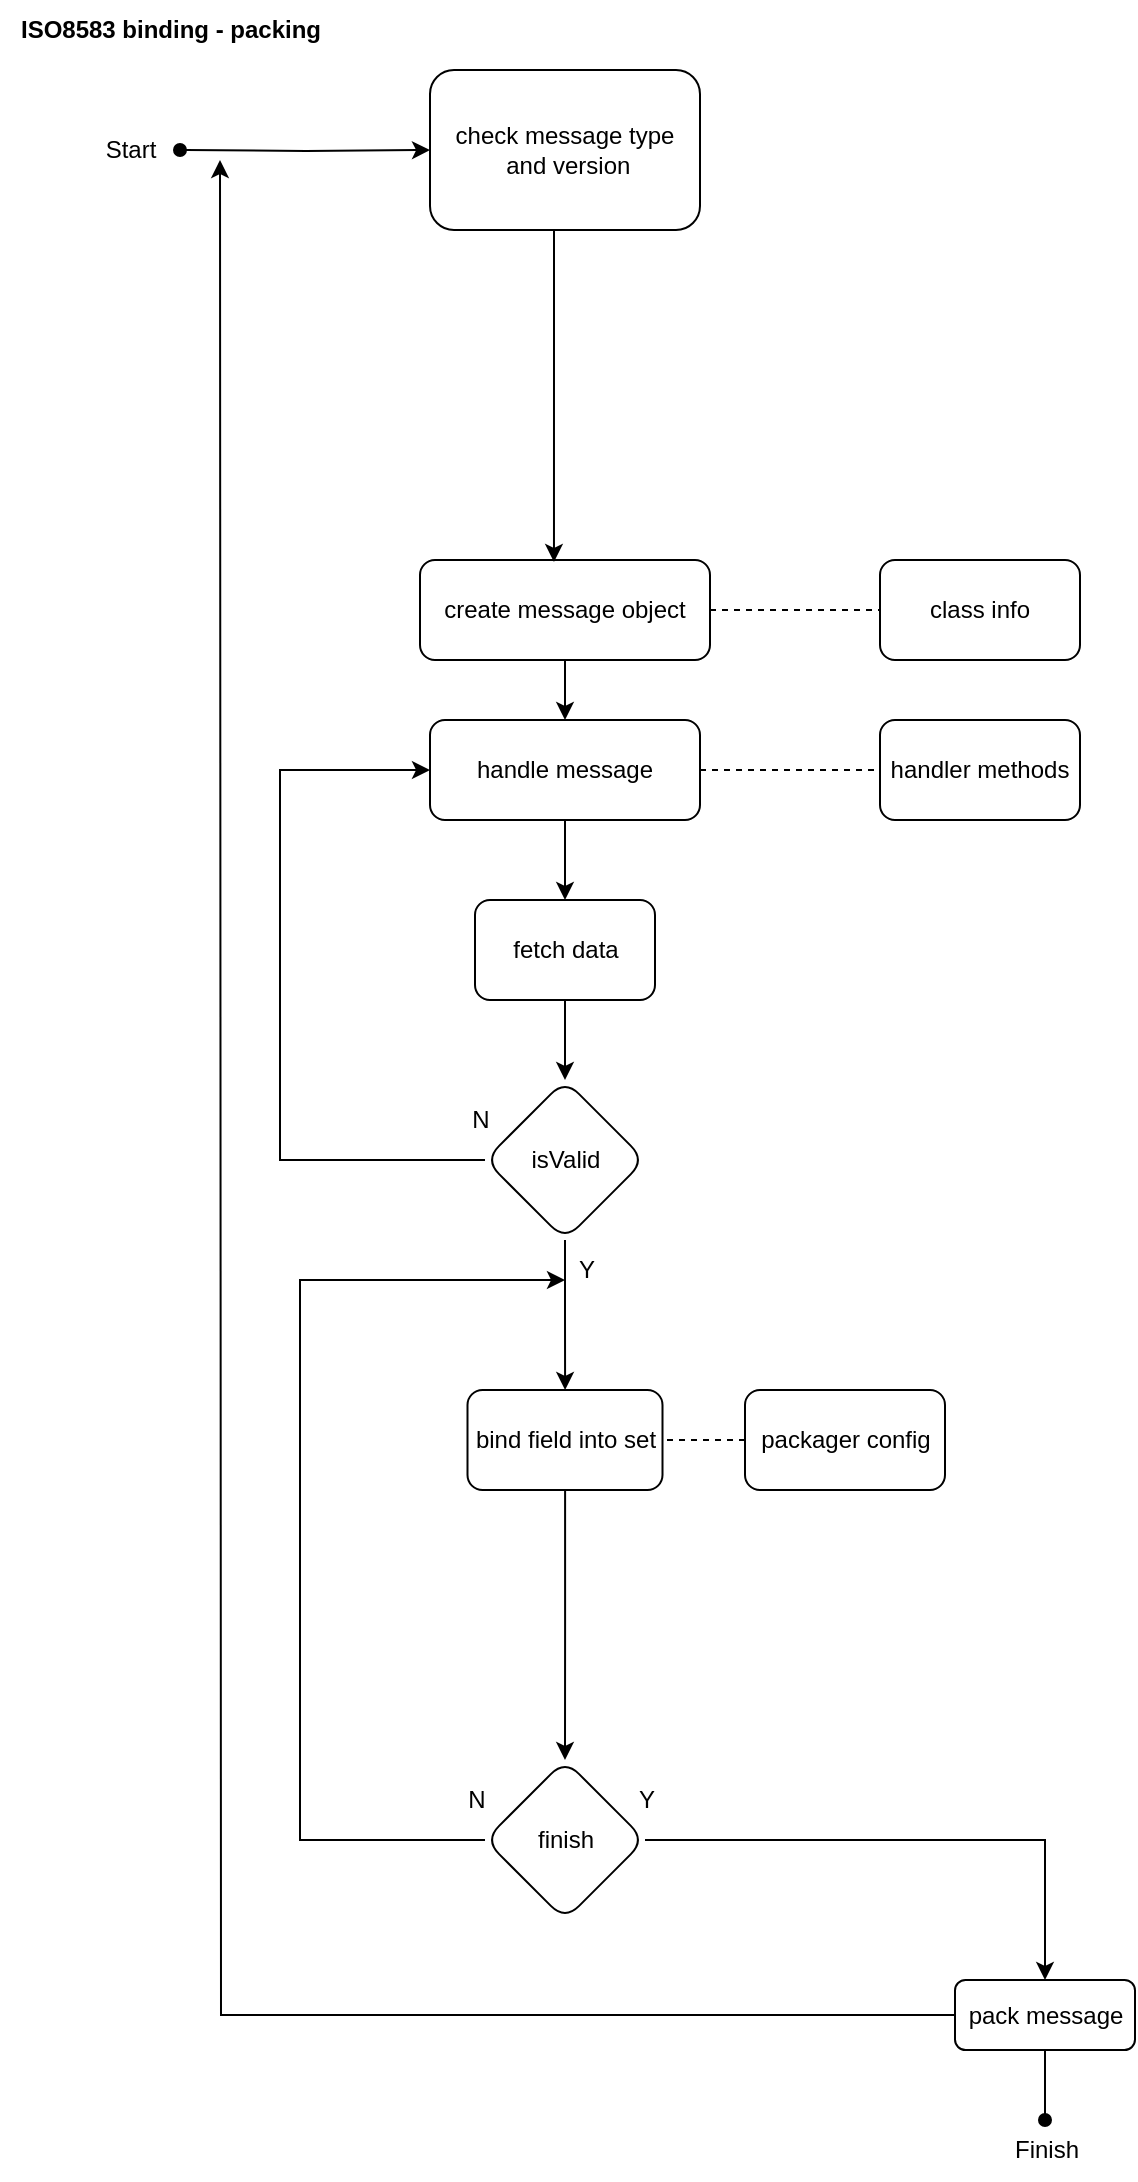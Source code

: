 <mxfile version="20.8.16" type="github" pages="4">
  <diagram id="ys0Y4ezUv7GCqnHxwTND" name="Page-2">
    <mxGraphModel dx="1254" dy="649" grid="1" gridSize="10" guides="1" tooltips="1" connect="1" arrows="1" fold="1" page="1" pageScale="1" pageWidth="850" pageHeight="1100" math="0" shadow="0">
      <root>
        <mxCell id="0" />
        <mxCell id="1" parent="0" />
        <mxCell id="_MiZ3It3XQy1CFVNMn3t-34" value="" style="edgeStyle=orthogonalEdgeStyle;rounded=0;orthogonalLoop=1;jettySize=auto;html=1;startArrow=none;startFill=0;endArrow=classic;endFill=1;" parent="1" source="_MiZ3It3XQy1CFVNMn3t-36" target="_MiZ3It3XQy1CFVNMn3t-55" edge="1">
          <mxGeometry relative="1" as="geometry" />
        </mxCell>
        <mxCell id="_MiZ3It3XQy1CFVNMn3t-35" value="" style="edgeStyle=orthogonalEdgeStyle;rounded=0;orthogonalLoop=1;jettySize=auto;html=1;startArrow=none;startFill=0;endArrow=none;endFill=0;dashed=1;" parent="1" source="_MiZ3It3XQy1CFVNMn3t-36" target="_MiZ3It3XQy1CFVNMn3t-65" edge="1">
          <mxGeometry relative="1" as="geometry" />
        </mxCell>
        <mxCell id="_MiZ3It3XQy1CFVNMn3t-36" value="create message object" style="rounded=1;whiteSpace=wrap;html=1;" parent="1" vertex="1">
          <mxGeometry x="230" y="310" width="145" height="50" as="geometry" />
        </mxCell>
        <mxCell id="_MiZ3It3XQy1CFVNMn3t-37" value="&lt;b&gt;ISO8583 binding - packing&lt;/b&gt;" style="text;html=1;align=center;verticalAlign=middle;resizable=0;points=[];autosize=1;strokeColor=none;fillColor=none;" parent="1" vertex="1">
          <mxGeometry x="20" y="30" width="170" height="30" as="geometry" />
        </mxCell>
        <mxCell id="_MiZ3It3XQy1CFVNMn3t-38" value="" style="edgeStyle=orthogonalEdgeStyle;rounded=0;orthogonalLoop=1;jettySize=auto;html=1;startArrow=none;startFill=0;endArrow=classic;endFill=1;" parent="1" source="_MiZ3It3XQy1CFVNMn3t-39" target="_MiZ3It3XQy1CFVNMn3t-44" edge="1">
          <mxGeometry relative="1" as="geometry" />
        </mxCell>
        <mxCell id="_MiZ3It3XQy1CFVNMn3t-39" value="fetch data" style="rounded=1;whiteSpace=wrap;html=1;" parent="1" vertex="1">
          <mxGeometry x="257.5" y="480" width="90" height="50" as="geometry" />
        </mxCell>
        <mxCell id="_MiZ3It3XQy1CFVNMn3t-40" style="edgeStyle=orthogonalEdgeStyle;rounded=0;orthogonalLoop=1;jettySize=auto;html=1;entryX=1;entryY=0.5;entryDx=0;entryDy=0;startArrow=none;startFill=0;endArrow=none;endFill=0;dashed=1;" parent="1" source="_MiZ3It3XQy1CFVNMn3t-41" target="_MiZ3It3XQy1CFVNMn3t-46" edge="1">
          <mxGeometry relative="1" as="geometry" />
        </mxCell>
        <mxCell id="_MiZ3It3XQy1CFVNMn3t-41" value="packager config" style="whiteSpace=wrap;html=1;rounded=1;" parent="1" vertex="1">
          <mxGeometry x="392.5" y="725" width="100" height="50" as="geometry" />
        </mxCell>
        <mxCell id="_MiZ3It3XQy1CFVNMn3t-42" value="" style="edgeStyle=orthogonalEdgeStyle;rounded=0;orthogonalLoop=1;jettySize=auto;html=1;startArrow=none;startFill=0;endArrow=classic;endFill=1;" parent="1" source="_MiZ3It3XQy1CFVNMn3t-44" target="_MiZ3It3XQy1CFVNMn3t-46" edge="1">
          <mxGeometry relative="1" as="geometry" />
        </mxCell>
        <mxCell id="_MiZ3It3XQy1CFVNMn3t-43" style="edgeStyle=orthogonalEdgeStyle;rounded=0;orthogonalLoop=1;jettySize=auto;html=1;entryX=0;entryY=0.5;entryDx=0;entryDy=0;startArrow=none;startFill=0;endArrow=classic;endFill=1;" parent="1" source="_MiZ3It3XQy1CFVNMn3t-44" target="_MiZ3It3XQy1CFVNMn3t-55" edge="1">
          <mxGeometry relative="1" as="geometry">
            <Array as="points">
              <mxPoint x="160" y="610" />
              <mxPoint x="160" y="415" />
            </Array>
          </mxGeometry>
        </mxCell>
        <mxCell id="_MiZ3It3XQy1CFVNMn3t-44" value="isValid" style="rhombus;whiteSpace=wrap;html=1;rounded=1;" parent="1" vertex="1">
          <mxGeometry x="262.5" y="570" width="80" height="80" as="geometry" />
        </mxCell>
        <mxCell id="_MiZ3It3XQy1CFVNMn3t-45" style="edgeStyle=orthogonalEdgeStyle;rounded=0;orthogonalLoop=1;jettySize=auto;html=1;entryX=0.5;entryY=0;entryDx=0;entryDy=0;startArrow=none;startFill=0;endArrow=classic;endFill=1;" parent="1" source="_MiZ3It3XQy1CFVNMn3t-46" target="_MiZ3It3XQy1CFVNMn3t-61" edge="1">
          <mxGeometry relative="1" as="geometry" />
        </mxCell>
        <mxCell id="_MiZ3It3XQy1CFVNMn3t-46" value="bind field into set " style="whiteSpace=wrap;html=1;rounded=1;" parent="1" vertex="1">
          <mxGeometry x="253.75" y="725" width="97.5" height="50" as="geometry" />
        </mxCell>
        <mxCell id="_MiZ3It3XQy1CFVNMn3t-47" value="" style="edgeStyle=orthogonalEdgeStyle;rounded=0;orthogonalLoop=1;jettySize=auto;html=1;startArrow=none;startFill=0;endArrow=oval;endFill=1;" parent="1" source="_MiZ3It3XQy1CFVNMn3t-49" target="_MiZ3It3XQy1CFVNMn3t-57" edge="1">
          <mxGeometry relative="1" as="geometry" />
        </mxCell>
        <mxCell id="_MiZ3It3XQy1CFVNMn3t-48" style="edgeStyle=orthogonalEdgeStyle;rounded=0;orthogonalLoop=1;jettySize=auto;html=1;startArrow=none;startFill=0;endArrow=classic;endFill=1;" parent="1" source="_MiZ3It3XQy1CFVNMn3t-49" edge="1">
          <mxGeometry relative="1" as="geometry">
            <mxPoint x="130.0" y="110" as="targetPoint" />
          </mxGeometry>
        </mxCell>
        <mxCell id="_MiZ3It3XQy1CFVNMn3t-49" value="pack message" style="whiteSpace=wrap;html=1;rounded=1;" parent="1" vertex="1">
          <mxGeometry x="497.5" y="1020" width="90" height="35" as="geometry" />
        </mxCell>
        <mxCell id="_MiZ3It3XQy1CFVNMn3t-50" style="rounded=0;orthogonalLoop=1;jettySize=auto;html=1;entryX=0.462;entryY=0.02;entryDx=0;entryDy=0;entryPerimeter=0;startArrow=none;startFill=0;endArrow=classic;endFill=1;edgeStyle=orthogonalEdgeStyle;" parent="1" source="_MiZ3It3XQy1CFVNMn3t-51" target="_MiZ3It3XQy1CFVNMn3t-36" edge="1">
          <mxGeometry relative="1" as="geometry">
            <Array as="points">
              <mxPoint x="297" y="190" />
              <mxPoint x="297" y="190" />
            </Array>
          </mxGeometry>
        </mxCell>
        <mxCell id="_MiZ3It3XQy1CFVNMn3t-51" value="&lt;div&gt;check message type&lt;/div&gt;&lt;div&gt;&amp;nbsp;and version&lt;/div&gt;" style="rounded=1;whiteSpace=wrap;html=1;" parent="1" vertex="1">
          <mxGeometry x="235" y="65" width="135" height="80" as="geometry" />
        </mxCell>
        <mxCell id="_MiZ3It3XQy1CFVNMn3t-52" value="" style="edgeStyle=orthogonalEdgeStyle;rounded=0;orthogonalLoop=1;jettySize=auto;html=1;endArrow=classic;endFill=1;startArrow=oval;startFill=1;" parent="1" target="_MiZ3It3XQy1CFVNMn3t-51" edge="1">
          <mxGeometry relative="1" as="geometry">
            <mxPoint x="110.0" y="105" as="sourcePoint" />
          </mxGeometry>
        </mxCell>
        <mxCell id="_MiZ3It3XQy1CFVNMn3t-53" style="edgeStyle=orthogonalEdgeStyle;rounded=0;orthogonalLoop=1;jettySize=auto;html=1;startArrow=none;startFill=0;endArrow=classic;endFill=1;" parent="1" source="_MiZ3It3XQy1CFVNMn3t-55" target="_MiZ3It3XQy1CFVNMn3t-39" edge="1">
          <mxGeometry relative="1" as="geometry" />
        </mxCell>
        <mxCell id="_MiZ3It3XQy1CFVNMn3t-54" value="" style="edgeStyle=orthogonalEdgeStyle;rounded=0;orthogonalLoop=1;jettySize=auto;html=1;dashed=1;startArrow=none;startFill=0;endArrow=none;endFill=0;" parent="1" source="_MiZ3It3XQy1CFVNMn3t-55" target="_MiZ3It3XQy1CFVNMn3t-58" edge="1">
          <mxGeometry relative="1" as="geometry" />
        </mxCell>
        <mxCell id="_MiZ3It3XQy1CFVNMn3t-55" value="&lt;div&gt;handle message&lt;/div&gt;" style="rounded=1;whiteSpace=wrap;html=1;" parent="1" vertex="1">
          <mxGeometry x="235" y="390" width="135" height="50" as="geometry" />
        </mxCell>
        <mxCell id="_MiZ3It3XQy1CFVNMn3t-56" value="Start" style="text;html=1;align=center;verticalAlign=middle;resizable=0;points=[];autosize=1;strokeColor=none;fillColor=none;" parent="1" vertex="1">
          <mxGeometry x="60" y="90" width="50" height="30" as="geometry" />
        </mxCell>
        <mxCell id="_MiZ3It3XQy1CFVNMn3t-57" value="Finish" style="text;html=1;align=center;verticalAlign=middle;resizable=0;points=[];autosize=1;strokeColor=none;fillColor=none;" parent="1" vertex="1">
          <mxGeometry x="512.5" y="1090" width="60" height="30" as="geometry" />
        </mxCell>
        <mxCell id="_MiZ3It3XQy1CFVNMn3t-58" value="handler methods" style="rounded=1;whiteSpace=wrap;html=1;" parent="1" vertex="1">
          <mxGeometry x="460" y="390" width="100" height="50" as="geometry" />
        </mxCell>
        <mxCell id="_MiZ3It3XQy1CFVNMn3t-59" style="edgeStyle=orthogonalEdgeStyle;rounded=0;orthogonalLoop=1;jettySize=auto;html=1;startArrow=none;startFill=0;endArrow=classic;endFill=1;" parent="1" source="_MiZ3It3XQy1CFVNMn3t-61" edge="1">
          <mxGeometry relative="1" as="geometry">
            <mxPoint x="302.5" y="670" as="targetPoint" />
            <Array as="points">
              <mxPoint x="170" y="950" />
              <mxPoint x="170" y="670" />
            </Array>
          </mxGeometry>
        </mxCell>
        <mxCell id="_MiZ3It3XQy1CFVNMn3t-60" value="" style="edgeStyle=orthogonalEdgeStyle;rounded=0;orthogonalLoop=1;jettySize=auto;html=1;startArrow=none;startFill=0;endArrow=classic;endFill=1;" parent="1" source="_MiZ3It3XQy1CFVNMn3t-61" target="_MiZ3It3XQy1CFVNMn3t-49" edge="1">
          <mxGeometry relative="1" as="geometry">
            <mxPoint x="302.5" y="940.0" as="targetPoint" />
          </mxGeometry>
        </mxCell>
        <mxCell id="_MiZ3It3XQy1CFVNMn3t-61" value="finish" style="rhombus;whiteSpace=wrap;html=1;rounded=1;" parent="1" vertex="1">
          <mxGeometry x="262.5" y="910" width="80" height="80" as="geometry" />
        </mxCell>
        <mxCell id="_MiZ3It3XQy1CFVNMn3t-62" value="N" style="text;html=1;align=center;verticalAlign=middle;resizable=0;points=[];autosize=1;strokeColor=none;fillColor=none;" parent="1" vertex="1">
          <mxGeometry x="242.5" y="915" width="30" height="30" as="geometry" />
        </mxCell>
        <mxCell id="_MiZ3It3XQy1CFVNMn3t-63" value="Y" style="text;html=1;align=center;verticalAlign=middle;resizable=0;points=[];autosize=1;strokeColor=none;fillColor=none;" parent="1" vertex="1">
          <mxGeometry x="327.5" y="915" width="30" height="30" as="geometry" />
        </mxCell>
        <mxCell id="_MiZ3It3XQy1CFVNMn3t-64" value="Y" style="text;html=1;align=center;verticalAlign=middle;resizable=0;points=[];autosize=1;strokeColor=none;fillColor=none;" parent="1" vertex="1">
          <mxGeometry x="297.5" y="650" width="30" height="30" as="geometry" />
        </mxCell>
        <mxCell id="_MiZ3It3XQy1CFVNMn3t-65" value="class info" style="rounded=1;whiteSpace=wrap;html=1;" parent="1" vertex="1">
          <mxGeometry x="460" y="310" width="100" height="50" as="geometry" />
        </mxCell>
        <mxCell id="_MiZ3It3XQy1CFVNMn3t-66" value="N" style="text;html=1;align=center;verticalAlign=middle;resizable=0;points=[];autosize=1;strokeColor=none;fillColor=none;" parent="1" vertex="1">
          <mxGeometry x="245" y="575" width="30" height="30" as="geometry" />
        </mxCell>
      </root>
    </mxGraphModel>
  </diagram>
  <diagram id="jU_xGGWlZ-3ftBUgdQ7W" name="Page-3">
    <mxGraphModel dx="1254" dy="649" grid="1" gridSize="10" guides="1" tooltips="1" connect="1" arrows="1" fold="1" page="1" pageScale="1" pageWidth="850" pageHeight="1100" math="0" shadow="0">
      <root>
        <mxCell id="0" />
        <mxCell id="1" parent="0" />
        <mxCell id="5J9FDwa5Bp_wDZwZgKIJ-1" value="" style="edgeStyle=orthogonalEdgeStyle;rounded=0;orthogonalLoop=1;jettySize=auto;html=1;startArrow=none;startFill=0;endArrow=classic;endFill=1;" parent="1" source="5J9FDwa5Bp_wDZwZgKIJ-2" target="5J9FDwa5Bp_wDZwZgKIJ-20" edge="1">
          <mxGeometry relative="1" as="geometry" />
        </mxCell>
        <mxCell id="5J9FDwa5Bp_wDZwZgKIJ-36" value="" style="edgeStyle=orthogonalEdgeStyle;rounded=0;orthogonalLoop=1;jettySize=auto;html=1;startArrow=none;startFill=0;endArrow=none;endFill=0;dashed=1;" parent="1" source="5J9FDwa5Bp_wDZwZgKIJ-2" target="5J9FDwa5Bp_wDZwZgKIJ-35" edge="1">
          <mxGeometry relative="1" as="geometry" />
        </mxCell>
        <mxCell id="5J9FDwa5Bp_wDZwZgKIJ-2" value="create message object" style="rounded=1;whiteSpace=wrap;html=1;" parent="1" vertex="1">
          <mxGeometry x="220" y="230" width="145" height="50" as="geometry" />
        </mxCell>
        <mxCell id="5J9FDwa5Bp_wDZwZgKIJ-3" value="&lt;b&gt;ISO8583 binding - packing&lt;/b&gt;" style="text;html=1;align=center;verticalAlign=middle;resizable=0;points=[];autosize=1;strokeColor=none;fillColor=none;" parent="1" vertex="1">
          <mxGeometry x="10" y="20" width="170" height="30" as="geometry" />
        </mxCell>
        <mxCell id="5J9FDwa5Bp_wDZwZgKIJ-4" value="" style="edgeStyle=orthogonalEdgeStyle;rounded=0;orthogonalLoop=1;jettySize=auto;html=1;startArrow=none;startFill=0;endArrow=classic;endFill=1;" parent="1" source="5J9FDwa5Bp_wDZwZgKIJ-5" target="5J9FDwa5Bp_wDZwZgKIJ-10" edge="1">
          <mxGeometry relative="1" as="geometry" />
        </mxCell>
        <mxCell id="5J9FDwa5Bp_wDZwZgKIJ-5" value="fetch data" style="rounded=1;whiteSpace=wrap;html=1;" parent="1" vertex="1">
          <mxGeometry x="247.5" y="470" width="90" height="50" as="geometry" />
        </mxCell>
        <mxCell id="5J9FDwa5Bp_wDZwZgKIJ-6" style="edgeStyle=orthogonalEdgeStyle;rounded=0;orthogonalLoop=1;jettySize=auto;html=1;entryX=1;entryY=0.5;entryDx=0;entryDy=0;startArrow=none;startFill=0;endArrow=none;endFill=0;dashed=1;" parent="1" source="5J9FDwa5Bp_wDZwZgKIJ-7" target="5J9FDwa5Bp_wDZwZgKIJ-12" edge="1">
          <mxGeometry relative="1" as="geometry" />
        </mxCell>
        <mxCell id="5J9FDwa5Bp_wDZwZgKIJ-7" value="packager config" style="whiteSpace=wrap;html=1;rounded=1;" parent="1" vertex="1">
          <mxGeometry x="382.5" y="760" width="100" height="50" as="geometry" />
        </mxCell>
        <mxCell id="5J9FDwa5Bp_wDZwZgKIJ-8" value="" style="edgeStyle=orthogonalEdgeStyle;rounded=0;orthogonalLoop=1;jettySize=auto;html=1;startArrow=none;startFill=0;endArrow=classic;endFill=1;" parent="1" source="5J9FDwa5Bp_wDZwZgKIJ-10" target="5J9FDwa5Bp_wDZwZgKIJ-12" edge="1">
          <mxGeometry relative="1" as="geometry" />
        </mxCell>
        <mxCell id="5J9FDwa5Bp_wDZwZgKIJ-42" style="edgeStyle=orthogonalEdgeStyle;rounded=0;orthogonalLoop=1;jettySize=auto;html=1;entryX=0;entryY=0.5;entryDx=0;entryDy=0;startArrow=none;startFill=0;endArrow=classic;endFill=1;" parent="1" source="5J9FDwa5Bp_wDZwZgKIJ-10" target="5J9FDwa5Bp_wDZwZgKIJ-20" edge="1">
          <mxGeometry relative="1" as="geometry">
            <Array as="points">
              <mxPoint x="150" y="600" />
              <mxPoint x="150" y="365" />
            </Array>
          </mxGeometry>
        </mxCell>
        <mxCell id="5J9FDwa5Bp_wDZwZgKIJ-10" value="isValid" style="rhombus;whiteSpace=wrap;html=1;rounded=1;" parent="1" vertex="1">
          <mxGeometry x="252.5" y="560" width="80" height="80" as="geometry" />
        </mxCell>
        <mxCell id="5J9FDwa5Bp_wDZwZgKIJ-11" style="edgeStyle=orthogonalEdgeStyle;rounded=0;orthogonalLoop=1;jettySize=auto;html=1;entryX=0.5;entryY=0;entryDx=0;entryDy=0;startArrow=none;startFill=0;endArrow=classic;endFill=1;" parent="1" source="5J9FDwa5Bp_wDZwZgKIJ-12" target="5J9FDwa5Bp_wDZwZgKIJ-29" edge="1">
          <mxGeometry relative="1" as="geometry" />
        </mxCell>
        <mxCell id="5J9FDwa5Bp_wDZwZgKIJ-12" value="bind field into set " style="whiteSpace=wrap;html=1;rounded=1;" parent="1" vertex="1">
          <mxGeometry x="243.75" y="760" width="97.5" height="50" as="geometry" />
        </mxCell>
        <mxCell id="5J9FDwa5Bp_wDZwZgKIJ-14" value="" style="edgeStyle=orthogonalEdgeStyle;rounded=0;orthogonalLoop=1;jettySize=auto;html=1;startArrow=none;startFill=0;endArrow=oval;endFill=1;" parent="1" source="5J9FDwa5Bp_wDZwZgKIJ-15" target="5J9FDwa5Bp_wDZwZgKIJ-24" edge="1">
          <mxGeometry relative="1" as="geometry" />
        </mxCell>
        <mxCell id="qCcz__FhQrCyCPcCeI9U-1" style="edgeStyle=orthogonalEdgeStyle;rounded=0;orthogonalLoop=1;jettySize=auto;html=1;startArrow=none;startFill=0;endArrow=classic;endFill=1;" parent="1" source="5J9FDwa5Bp_wDZwZgKIJ-15" edge="1">
          <mxGeometry relative="1" as="geometry">
            <mxPoint x="120.0" y="100" as="targetPoint" />
          </mxGeometry>
        </mxCell>
        <mxCell id="HuKIhSHJDrlx2l0wJvtL-4" value="" style="edgeStyle=orthogonalEdgeStyle;rounded=0;orthogonalLoop=1;jettySize=auto;html=1;dashed=1;endArrow=none;endFill=0;" edge="1" parent="1" source="5J9FDwa5Bp_wDZwZgKIJ-15" target="HuKIhSHJDrlx2l0wJvtL-3">
          <mxGeometry relative="1" as="geometry">
            <Array as="points">
              <mxPoint x="600" y="1028" />
              <mxPoint x="600" y="953" />
            </Array>
          </mxGeometry>
        </mxCell>
        <mxCell id="HuKIhSHJDrlx2l0wJvtL-6" value="" style="edgeStyle=orthogonalEdgeStyle;rounded=0;orthogonalLoop=1;jettySize=auto;html=1;dashed=1;endArrow=none;endFill=0;" edge="1" parent="1" source="5J9FDwa5Bp_wDZwZgKIJ-15" target="HuKIhSHJDrlx2l0wJvtL-5">
          <mxGeometry relative="1" as="geometry" />
        </mxCell>
        <mxCell id="5J9FDwa5Bp_wDZwZgKIJ-15" value="pack message" style="whiteSpace=wrap;html=1;rounded=1;" parent="1" vertex="1">
          <mxGeometry x="487.5" y="1010" width="90" height="35" as="geometry" />
        </mxCell>
        <mxCell id="DMdUqwYjrQsDs1StASu3-3" style="rounded=0;orthogonalLoop=1;jettySize=auto;html=1;entryX=0.462;entryY=0.02;entryDx=0;entryDy=0;entryPerimeter=0;startArrow=none;startFill=0;endArrow=classic;endFill=1;edgeStyle=orthogonalEdgeStyle;" parent="1" source="5J9FDwa5Bp_wDZwZgKIJ-17" target="5J9FDwa5Bp_wDZwZgKIJ-2" edge="1">
          <mxGeometry relative="1" as="geometry">
            <Array as="points">
              <mxPoint x="287" y="180" />
              <mxPoint x="287" y="180" />
            </Array>
          </mxGeometry>
        </mxCell>
        <mxCell id="5J9FDwa5Bp_wDZwZgKIJ-17" value="&lt;div&gt;check message type&lt;/div&gt;&lt;div&gt;&amp;nbsp;and version&lt;/div&gt;" style="rounded=1;whiteSpace=wrap;html=1;" parent="1" vertex="1">
          <mxGeometry x="225" y="55" width="135" height="80" as="geometry" />
        </mxCell>
        <mxCell id="5J9FDwa5Bp_wDZwZgKIJ-18" value="" style="edgeStyle=orthogonalEdgeStyle;rounded=0;orthogonalLoop=1;jettySize=auto;html=1;endArrow=classic;endFill=1;startArrow=oval;startFill=1;" parent="1" target="5J9FDwa5Bp_wDZwZgKIJ-17" edge="1">
          <mxGeometry relative="1" as="geometry">
            <mxPoint x="100" y="95" as="sourcePoint" />
          </mxGeometry>
        </mxCell>
        <mxCell id="5J9FDwa5Bp_wDZwZgKIJ-19" style="edgeStyle=orthogonalEdgeStyle;rounded=0;orthogonalLoop=1;jettySize=auto;html=1;startArrow=none;startFill=0;endArrow=classic;endFill=1;" parent="1" source="5J9FDwa5Bp_wDZwZgKIJ-20" target="5J9FDwa5Bp_wDZwZgKIJ-5" edge="1">
          <mxGeometry relative="1" as="geometry" />
        </mxCell>
        <mxCell id="5J9FDwa5Bp_wDZwZgKIJ-37" value="" style="edgeStyle=orthogonalEdgeStyle;rounded=0;orthogonalLoop=1;jettySize=auto;html=1;dashed=1;startArrow=none;startFill=0;endArrow=none;endFill=0;" parent="1" source="5J9FDwa5Bp_wDZwZgKIJ-20" target="5J9FDwa5Bp_wDZwZgKIJ-26" edge="1">
          <mxGeometry relative="1" as="geometry" />
        </mxCell>
        <mxCell id="5J9FDwa5Bp_wDZwZgKIJ-20" value="&lt;div&gt;handle message&lt;/div&gt;" style="rounded=1;whiteSpace=wrap;html=1;" parent="1" vertex="1">
          <mxGeometry x="225" y="340" width="135" height="50" as="geometry" />
        </mxCell>
        <mxCell id="5J9FDwa5Bp_wDZwZgKIJ-23" value="Start" style="text;html=1;align=center;verticalAlign=middle;resizable=0;points=[];autosize=1;strokeColor=none;fillColor=none;" parent="1" vertex="1">
          <mxGeometry x="50" y="80" width="50" height="30" as="geometry" />
        </mxCell>
        <mxCell id="5J9FDwa5Bp_wDZwZgKIJ-24" value="Finish" style="text;html=1;align=center;verticalAlign=middle;resizable=0;points=[];autosize=1;strokeColor=none;fillColor=none;" parent="1" vertex="1">
          <mxGeometry x="502.5" y="1080" width="60" height="30" as="geometry" />
        </mxCell>
        <mxCell id="HuKIhSHJDrlx2l0wJvtL-2" value="" style="edgeStyle=orthogonalEdgeStyle;rounded=0;orthogonalLoop=1;jettySize=auto;html=1;dashed=1;endArrow=none;endFill=0;" edge="1" parent="1" source="5J9FDwa5Bp_wDZwZgKIJ-26" target="HuKIhSHJDrlx2l0wJvtL-1">
          <mxGeometry relative="1" as="geometry" />
        </mxCell>
        <mxCell id="5J9FDwa5Bp_wDZwZgKIJ-26" value="handler methods" style="rounded=1;whiteSpace=wrap;html=1;" parent="1" vertex="1">
          <mxGeometry x="440" y="340" width="100" height="50" as="geometry" />
        </mxCell>
        <mxCell id="5J9FDwa5Bp_wDZwZgKIJ-27" style="edgeStyle=orthogonalEdgeStyle;rounded=0;orthogonalLoop=1;jettySize=auto;html=1;startArrow=none;startFill=0;endArrow=classic;endFill=1;" parent="1" source="5J9FDwa5Bp_wDZwZgKIJ-29" edge="1">
          <mxGeometry relative="1" as="geometry">
            <mxPoint x="292.5" y="660" as="targetPoint" />
            <Array as="points">
              <mxPoint x="160" y="940" />
              <mxPoint x="160" y="660" />
            </Array>
          </mxGeometry>
        </mxCell>
        <mxCell id="5J9FDwa5Bp_wDZwZgKIJ-28" value="" style="edgeStyle=orthogonalEdgeStyle;rounded=0;orthogonalLoop=1;jettySize=auto;html=1;startArrow=none;startFill=0;endArrow=classic;endFill=1;" parent="1" source="5J9FDwa5Bp_wDZwZgKIJ-29" target="5J9FDwa5Bp_wDZwZgKIJ-15" edge="1">
          <mxGeometry relative="1" as="geometry">
            <mxPoint x="292.5" y="930.0" as="targetPoint" />
          </mxGeometry>
        </mxCell>
        <mxCell id="5J9FDwa5Bp_wDZwZgKIJ-29" value="finish" style="rhombus;whiteSpace=wrap;html=1;rounded=1;" parent="1" vertex="1">
          <mxGeometry x="252.5" y="900" width="80" height="80" as="geometry" />
        </mxCell>
        <mxCell id="5J9FDwa5Bp_wDZwZgKIJ-30" value="N" style="text;html=1;align=center;verticalAlign=middle;resizable=0;points=[];autosize=1;strokeColor=none;fillColor=none;" parent="1" vertex="1">
          <mxGeometry x="232.5" y="905" width="30" height="30" as="geometry" />
        </mxCell>
        <mxCell id="5J9FDwa5Bp_wDZwZgKIJ-31" value="Y" style="text;html=1;align=center;verticalAlign=middle;resizable=0;points=[];autosize=1;strokeColor=none;fillColor=none;" parent="1" vertex="1">
          <mxGeometry x="317.5" y="905" width="30" height="30" as="geometry" />
        </mxCell>
        <mxCell id="5J9FDwa5Bp_wDZwZgKIJ-32" value="Y" style="text;html=1;align=center;verticalAlign=middle;resizable=0;points=[];autosize=1;strokeColor=none;fillColor=none;" parent="1" vertex="1">
          <mxGeometry x="287.5" y="640" width="30" height="30" as="geometry" />
        </mxCell>
        <mxCell id="5J9FDwa5Bp_wDZwZgKIJ-35" value="class info" style="rounded=1;whiteSpace=wrap;html=1;" parent="1" vertex="1">
          <mxGeometry x="440" y="230" width="100" height="50" as="geometry" />
        </mxCell>
        <mxCell id="5J9FDwa5Bp_wDZwZgKIJ-43" value="N" style="text;html=1;align=center;verticalAlign=middle;resizable=0;points=[];autosize=1;strokeColor=none;fillColor=none;" parent="1" vertex="1">
          <mxGeometry x="235" y="565" width="30" height="30" as="geometry" />
        </mxCell>
        <mxCell id="HuKIhSHJDrlx2l0wJvtL-1" value="DB" style="text;html=1;align=center;verticalAlign=middle;resizable=0;points=[];autosize=1;strokeColor=none;fillColor=none;" vertex="1" parent="1">
          <mxGeometry x="580" y="350" width="40" height="30" as="geometry" />
        </mxCell>
        <mxCell id="HuKIhSHJDrlx2l0wJvtL-3" value="building message format" style="whiteSpace=wrap;html=1;rounded=1;" vertex="1" parent="1">
          <mxGeometry x="620" y="935" width="90" height="35" as="geometry" />
        </mxCell>
        <mxCell id="HuKIhSHJDrlx2l0wJvtL-5" value="pack message" style="whiteSpace=wrap;html=1;rounded=1;" vertex="1" parent="1">
          <mxGeometry x="620" y="1010" width="90" height="35" as="geometry" />
        </mxCell>
      </root>
    </mxGraphModel>
  </diagram>
  <diagram name="Page-1" id="iesOPW5UEVCXa7-aBT-z">
    <mxGraphModel dx="1254" dy="649" grid="1" gridSize="10" guides="1" tooltips="1" connect="1" arrows="1" fold="1" page="1" pageScale="1" pageWidth="850" pageHeight="1100" math="0" shadow="0">
      <root>
        <mxCell id="0" />
        <mxCell id="1" parent="0" />
        <mxCell id="OLxPLdGhLjk8IfWRgU_C-67" value="" style="edgeStyle=orthogonalEdgeStyle;rounded=0;orthogonalLoop=1;jettySize=auto;html=1;startArrow=none;startFill=0;endArrow=classic;endFill=1;" parent="1" source="FhdzTXekeuRtPupGvzrz-1" target="OLxPLdGhLjk8IfWRgU_C-1" edge="1">
          <mxGeometry relative="1" as="geometry" />
        </mxCell>
        <mxCell id="M3rctNJt1o3QwohrvxCv-3" value="" style="edgeStyle=orthogonalEdgeStyle;rounded=0;orthogonalLoop=1;jettySize=auto;html=1;startArrow=none;startFill=0;endArrow=none;endFill=0;dashed=1;" parent="1" source="FhdzTXekeuRtPupGvzrz-1" target="M3rctNJt1o3QwohrvxCv-2" edge="1">
          <mxGeometry relative="1" as="geometry" />
        </mxCell>
        <mxCell id="FhdzTXekeuRtPupGvzrz-1" value="create message object" style="rounded=0;whiteSpace=wrap;html=1;" parent="1" vertex="1">
          <mxGeometry x="137.5" y="160" width="145" height="50" as="geometry" />
        </mxCell>
        <mxCell id="FhdzTXekeuRtPupGvzrz-6" value="&lt;b&gt;ISO8583 binding - packing&lt;/b&gt;" style="text;html=1;align=center;verticalAlign=middle;resizable=0;points=[];autosize=1;strokeColor=none;fillColor=none;" parent="1" vertex="1">
          <mxGeometry x="10" y="20" width="170" height="30" as="geometry" />
        </mxCell>
        <mxCell id="OLxPLdGhLjk8IfWRgU_C-48" value="" style="edgeStyle=orthogonalEdgeStyle;rounded=0;orthogonalLoop=1;jettySize=auto;html=1;startArrow=none;startFill=0;endArrow=classic;endFill=1;" parent="1" source="FhdzTXekeuRtPupGvzrz-7" target="FhdzTXekeuRtPupGvzrz-21" edge="1">
          <mxGeometry relative="1" as="geometry" />
        </mxCell>
        <mxCell id="FhdzTXekeuRtPupGvzrz-7" value="fetch field data" style="rounded=0;whiteSpace=wrap;html=1;" parent="1" vertex="1">
          <mxGeometry x="165" y="330" width="90" height="50" as="geometry" />
        </mxCell>
        <mxCell id="OLxPLdGhLjk8IfWRgU_C-46" style="edgeStyle=orthogonalEdgeStyle;rounded=0;orthogonalLoop=1;jettySize=auto;html=1;entryX=1;entryY=0.5;entryDx=0;entryDy=0;startArrow=none;startFill=0;endArrow=none;endFill=0;dashed=1;" parent="1" source="FhdzTXekeuRtPupGvzrz-18" target="FhdzTXekeuRtPupGvzrz-26" edge="1">
          <mxGeometry relative="1" as="geometry" />
        </mxCell>
        <mxCell id="FhdzTXekeuRtPupGvzrz-18" value="packager config" style="whiteSpace=wrap;html=1;rounded=0;" parent="1" vertex="1">
          <mxGeometry x="358.75" y="570" width="100" height="50" as="geometry" />
        </mxCell>
        <mxCell id="OLxPLdGhLjk8IfWRgU_C-44" value="" style="edgeStyle=orthogonalEdgeStyle;rounded=0;orthogonalLoop=1;jettySize=auto;html=1;startArrow=none;startFill=0;endArrow=classic;endFill=1;" parent="1" source="FhdzTXekeuRtPupGvzrz-21" target="FhdzTXekeuRtPupGvzrz-26" edge="1">
          <mxGeometry relative="1" as="geometry" />
        </mxCell>
        <mxCell id="OLxPLdGhLjk8IfWRgU_C-72" style="edgeStyle=orthogonalEdgeStyle;rounded=0;orthogonalLoop=1;jettySize=auto;html=1;entryX=1;entryY=0.75;entryDx=0;entryDy=0;startArrow=none;startFill=0;endArrow=classic;endFill=1;" parent="1" source="FhdzTXekeuRtPupGvzrz-21" target="OLxPLdGhLjk8IfWRgU_C-1" edge="1">
          <mxGeometry relative="1" as="geometry">
            <Array as="points">
              <mxPoint x="297" y="460" />
              <mxPoint x="297" y="277" />
            </Array>
          </mxGeometry>
        </mxCell>
        <mxCell id="FhdzTXekeuRtPupGvzrz-21" value="isValid" style="rhombus;whiteSpace=wrap;html=1;rounded=0;" parent="1" vertex="1">
          <mxGeometry x="170" y="420" width="80" height="80" as="geometry" />
        </mxCell>
        <mxCell id="RDxG59NYBizz0X1PY7kD-2" value="" style="edgeStyle=orthogonalEdgeStyle;rounded=0;orthogonalLoop=1;jettySize=auto;html=1;startArrow=none;startFill=0;endArrow=classic;endFill=1;" parent="1" source="FhdzTXekeuRtPupGvzrz-26" target="RDxG59NYBizz0X1PY7kD-1" edge="1">
          <mxGeometry relative="1" as="geometry" />
        </mxCell>
        <mxCell id="FhdzTXekeuRtPupGvzrz-26" value="bind field into set " style="whiteSpace=wrap;html=1;rounded=0;" parent="1" vertex="1">
          <mxGeometry x="220" y="570" width="97.5" height="50" as="geometry" />
        </mxCell>
        <mxCell id="OLxPLdGhLjk8IfWRgU_C-6" value="" style="edgeStyle=orthogonalEdgeStyle;rounded=0;orthogonalLoop=1;jettySize=auto;html=1;endArrow=classic;endFill=1;" parent="1" source="FhdzTXekeuRtPupGvzrz-31" target="OLxPLdGhLjk8IfWRgU_C-5" edge="1">
          <mxGeometry relative="1" as="geometry" />
        </mxCell>
        <mxCell id="OLxPLdGhLjk8IfWRgU_C-53" value="" style="edgeStyle=orthogonalEdgeStyle;rounded=0;orthogonalLoop=1;jettySize=auto;html=1;startArrow=none;startFill=0;endArrow=oval;endFill=1;" parent="1" source="FhdzTXekeuRtPupGvzrz-31" target="OLxPLdGhLjk8IfWRgU_C-10" edge="1">
          <mxGeometry relative="1" as="geometry" />
        </mxCell>
        <mxCell id="FhdzTXekeuRtPupGvzrz-31" value="pack message" style="whiteSpace=wrap;html=1;rounded=0;" parent="1" vertex="1">
          <mxGeometry x="405" y="870" width="90" height="35" as="geometry" />
        </mxCell>
        <mxCell id="OLxPLdGhLjk8IfWRgU_C-59" value="" style="edgeStyle=orthogonalEdgeStyle;rounded=0;orthogonalLoop=1;jettySize=auto;html=1;startArrow=none;startFill=0;endArrow=classic;endFill=1;" parent="1" source="FhdzTXekeuRtPupGvzrz-34" target="FhdzTXekeuRtPupGvzrz-1" edge="1">
          <mxGeometry relative="1" as="geometry" />
        </mxCell>
        <mxCell id="FhdzTXekeuRtPupGvzrz-34" value="check message type and version" style="rounded=0;whiteSpace=wrap;html=1;" parent="1" vertex="1">
          <mxGeometry x="165" y="60" width="90" height="70" as="geometry" />
        </mxCell>
        <mxCell id="FhdzTXekeuRtPupGvzrz-41" value="" style="edgeStyle=orthogonalEdgeStyle;rounded=0;orthogonalLoop=1;jettySize=auto;html=1;endArrow=classic;endFill=1;startArrow=oval;startFill=1;" parent="1" target="FhdzTXekeuRtPupGvzrz-34" edge="1">
          <mxGeometry relative="1" as="geometry">
            <mxPoint x="100" y="95" as="sourcePoint" />
          </mxGeometry>
        </mxCell>
        <mxCell id="OLxPLdGhLjk8IfWRgU_C-62" style="edgeStyle=orthogonalEdgeStyle;rounded=0;orthogonalLoop=1;jettySize=auto;html=1;startArrow=none;startFill=0;endArrow=classic;endFill=1;" parent="1" source="OLxPLdGhLjk8IfWRgU_C-1" target="FhdzTXekeuRtPupGvzrz-7" edge="1">
          <mxGeometry relative="1" as="geometry" />
        </mxCell>
        <mxCell id="OLxPLdGhLjk8IfWRgU_C-1" value="&lt;div&gt;handle message&lt;/div&gt;" style="rounded=0;whiteSpace=wrap;html=1;" parent="1" vertex="1">
          <mxGeometry x="142.5" y="240" width="135" height="50" as="geometry" />
        </mxCell>
        <mxCell id="OLxPLdGhLjk8IfWRgU_C-54" style="edgeStyle=orthogonalEdgeStyle;rounded=0;orthogonalLoop=1;jettySize=auto;html=1;startArrow=none;startFill=0;endArrow=classic;endFill=1;" parent="1" source="OLxPLdGhLjk8IfWRgU_C-5" edge="1">
          <mxGeometry relative="1" as="geometry">
            <mxPoint x="120" y="100" as="targetPoint" />
          </mxGeometry>
        </mxCell>
        <mxCell id="OLxPLdGhLjk8IfWRgU_C-5" value="loop" style="whiteSpace=wrap;html=1;rounded=0;" parent="1" vertex="1">
          <mxGeometry x="240" y="870" width="90" height="35" as="geometry" />
        </mxCell>
        <mxCell id="OLxPLdGhLjk8IfWRgU_C-9" value="Start" style="text;html=1;align=center;verticalAlign=middle;resizable=0;points=[];autosize=1;strokeColor=none;fillColor=none;" parent="1" vertex="1">
          <mxGeometry x="50" y="80" width="50" height="30" as="geometry" />
        </mxCell>
        <mxCell id="OLxPLdGhLjk8IfWRgU_C-10" value="Finish" style="text;html=1;align=center;verticalAlign=middle;resizable=0;points=[];autosize=1;strokeColor=none;fillColor=none;" parent="1" vertex="1">
          <mxGeometry x="420" y="940" width="60" height="30" as="geometry" />
        </mxCell>
        <mxCell id="OLxPLdGhLjk8IfWRgU_C-20" value="" style="edgeStyle=orthogonalEdgeStyle;rounded=0;orthogonalLoop=1;jettySize=auto;html=1;dashed=1;startArrow=none;startFill=0;endArrow=none;endFill=0;exitX=0;exitY=0.5;exitDx=0;exitDy=0;" parent="1" source="OLxPLdGhLjk8IfWRgU_C-11" target="OLxPLdGhLjk8IfWRgU_C-1" edge="1">
          <mxGeometry relative="1" as="geometry">
            <Array as="points">
              <mxPoint x="335" y="250" />
            </Array>
          </mxGeometry>
        </mxCell>
        <mxCell id="Q7peNbhbt3p7wz5jxd2M-2" value="" style="edgeStyle=orthogonalEdgeStyle;rounded=0;orthogonalLoop=1;jettySize=auto;html=1;dashed=1;endArrow=none;endFill=0;" edge="1" parent="1" source="OLxPLdGhLjk8IfWRgU_C-11" target="Q7peNbhbt3p7wz5jxd2M-1">
          <mxGeometry relative="1" as="geometry" />
        </mxCell>
        <mxCell id="OLxPLdGhLjk8IfWRgU_C-11" value="handler methods" style="rounded=0;whiteSpace=wrap;html=1;" parent="1" vertex="1">
          <mxGeometry x="335" y="220" width="90" height="50" as="geometry" />
        </mxCell>
        <mxCell id="OLxPLdGhLjk8IfWRgU_C-51" style="edgeStyle=orthogonalEdgeStyle;rounded=0;orthogonalLoop=1;jettySize=auto;html=1;startArrow=none;startFill=0;endArrow=classic;endFill=1;" parent="1" source="OLxPLdGhLjk8IfWRgU_C-49" edge="1">
          <mxGeometry relative="1" as="geometry">
            <mxPoint x="210.0" y="520" as="targetPoint" />
            <Array as="points">
              <mxPoint x="140" y="800" />
              <mxPoint x="140" y="520" />
            </Array>
          </mxGeometry>
        </mxCell>
        <mxCell id="OLxPLdGhLjk8IfWRgU_C-66" value="" style="edgeStyle=orthogonalEdgeStyle;rounded=0;orthogonalLoop=1;jettySize=auto;html=1;startArrow=none;startFill=0;endArrow=classic;endFill=1;" parent="1" source="OLxPLdGhLjk8IfWRgU_C-49" target="FhdzTXekeuRtPupGvzrz-31" edge="1">
          <mxGeometry relative="1" as="geometry">
            <mxPoint x="210" y="790.0" as="targetPoint" />
          </mxGeometry>
        </mxCell>
        <mxCell id="OLxPLdGhLjk8IfWRgU_C-49" value="finish" style="rhombus;whiteSpace=wrap;html=1;rounded=0;" parent="1" vertex="1">
          <mxGeometry x="170" y="760" width="80" height="80" as="geometry" />
        </mxCell>
        <mxCell id="OLxPLdGhLjk8IfWRgU_C-55" value="N" style="text;html=1;align=center;verticalAlign=middle;resizable=0;points=[];autosize=1;strokeColor=none;fillColor=none;" parent="1" vertex="1">
          <mxGeometry x="150" y="765" width="30" height="30" as="geometry" />
        </mxCell>
        <mxCell id="OLxPLdGhLjk8IfWRgU_C-56" value="Y" style="text;html=1;align=center;verticalAlign=middle;resizable=0;points=[];autosize=1;strokeColor=none;fillColor=none;" parent="1" vertex="1">
          <mxGeometry x="235" y="765" width="30" height="30" as="geometry" />
        </mxCell>
        <mxCell id="OLxPLdGhLjk8IfWRgU_C-58" value="Y" style="text;html=1;align=center;verticalAlign=middle;resizable=0;points=[];autosize=1;strokeColor=none;fillColor=none;" parent="1" vertex="1">
          <mxGeometry x="205" y="500" width="30" height="30" as="geometry" />
        </mxCell>
        <mxCell id="M3rctNJt1o3QwohrvxCv-2" value="class info" style="rounded=0;whiteSpace=wrap;html=1;" parent="1" vertex="1">
          <mxGeometry x="335" y="160" width="90" height="50" as="geometry" />
        </mxCell>
        <mxCell id="RDxG59NYBizz0X1PY7kD-4" value="" style="edgeStyle=orthogonalEdgeStyle;rounded=0;orthogonalLoop=1;jettySize=auto;html=1;startArrow=none;startFill=0;endArrow=classic;endFill=1;" parent="1" source="RDxG59NYBizz0X1PY7kD-1" target="RDxG59NYBizz0X1PY7kD-3" edge="1">
          <mxGeometry relative="1" as="geometry" />
        </mxCell>
        <mxCell id="RDxG59NYBizz0X1PY7kD-6" style="edgeStyle=orthogonalEdgeStyle;rounded=0;orthogonalLoop=1;jettySize=auto;html=1;entryX=0;entryY=0.25;entryDx=0;entryDy=0;startArrow=none;startFill=0;endArrow=classic;endFill=1;" parent="1" source="RDxG59NYBizz0X1PY7kD-1" target="FhdzTXekeuRtPupGvzrz-26" edge="1">
          <mxGeometry relative="1" as="geometry">
            <Array as="points">
              <mxPoint x="170" y="695" />
              <mxPoint x="170" y="582" />
            </Array>
          </mxGeometry>
        </mxCell>
        <mxCell id="RDxG59NYBizz0X1PY7kD-1" value="use index" style="rhombus;whiteSpace=wrap;html=1;rounded=0;" parent="1" vertex="1">
          <mxGeometry x="218.13" y="650" width="101.25" height="90" as="geometry" />
        </mxCell>
        <mxCell id="RDxG59NYBizz0X1PY7kD-5" style="edgeStyle=orthogonalEdgeStyle;rounded=0;orthogonalLoop=1;jettySize=auto;html=1;entryX=0.5;entryY=0;entryDx=0;entryDy=0;startArrow=none;startFill=0;endArrow=classic;endFill=1;" parent="1" source="RDxG59NYBizz0X1PY7kD-3" target="OLxPLdGhLjk8IfWRgU_C-49" edge="1">
          <mxGeometry relative="1" as="geometry">
            <Array as="points">
              <mxPoint x="450" y="760" />
            </Array>
          </mxGeometry>
        </mxCell>
        <mxCell id="RDxG59NYBizz0X1PY7kD-3" value="bind data" style="whiteSpace=wrap;html=1;rounded=0;" parent="1" vertex="1">
          <mxGeometry x="390.005" y="665" width="120" height="60" as="geometry" />
        </mxCell>
        <mxCell id="RDxG59NYBizz0X1PY7kD-7" value="N" style="text;html=1;align=center;verticalAlign=middle;resizable=0;points=[];autosize=1;strokeColor=none;fillColor=none;" parent="1" vertex="1">
          <mxGeometry x="205" y="665" width="30" height="30" as="geometry" />
        </mxCell>
        <mxCell id="RDxG59NYBizz0X1PY7kD-8" value="Y" style="text;html=1;align=center;verticalAlign=middle;resizable=0;points=[];autosize=1;strokeColor=none;fillColor=none;" parent="1" vertex="1">
          <mxGeometry x="305" y="665" width="30" height="30" as="geometry" />
        </mxCell>
        <mxCell id="Q7peNbhbt3p7wz5jxd2M-1" value="DB" style="text;html=1;align=center;verticalAlign=middle;resizable=0;points=[];autosize=1;strokeColor=none;fillColor=none;" vertex="1" parent="1">
          <mxGeometry x="470.01" y="230" width="40" height="30" as="geometry" />
        </mxCell>
      </root>
    </mxGraphModel>
  </diagram>
  <diagram id="P_sVP1GwjzzBtEuCr7wy" name="Page-4">
    <mxGraphModel dx="2090" dy="1082" grid="1" gridSize="10" guides="1" tooltips="1" connect="1" arrows="1" fold="1" page="1" pageScale="1" pageWidth="850" pageHeight="1100" math="0" shadow="0">
      <root>
        <mxCell id="0" />
        <mxCell id="1" parent="0" />
        <mxCell id="YEDCk3K4wiphnyaWkQ4f-1" value="&lt;b&gt;ISO8583 binding - packing&lt;/b&gt;" style="text;html=1;align=center;verticalAlign=middle;resizable=0;points=[];autosize=1;strokeColor=none;fillColor=none;" vertex="1" parent="1">
          <mxGeometry x="10" y="20" width="170" height="30" as="geometry" />
        </mxCell>
        <mxCell id="YEDCk3K4wiphnyaWkQ4f-2" value="" style="edgeStyle=orthogonalEdgeStyle;rounded=0;orthogonalLoop=1;jettySize=auto;html=1;endArrow=classic;endFill=1;startArrow=oval;startFill=1;entryX=0;entryY=0.5;entryDx=0;entryDy=0;" edge="1" parent="1" target="YEDCk3K4wiphnyaWkQ4f-4">
          <mxGeometry relative="1" as="geometry">
            <mxPoint x="100" y="95" as="sourcePoint" />
            <mxPoint x="225" y="95" as="targetPoint" />
          </mxGeometry>
        </mxCell>
        <mxCell id="YEDCk3K4wiphnyaWkQ4f-3" value="Start" style="text;html=1;align=center;verticalAlign=middle;resizable=0;points=[];autosize=1;strokeColor=none;fillColor=none;" vertex="1" parent="1">
          <mxGeometry x="50" y="80" width="50" height="30" as="geometry" />
        </mxCell>
        <mxCell id="wuqrbIhIh6oysJofkhfI-4" value="" style="edgeStyle=orthogonalEdgeStyle;rounded=1;orthogonalLoop=1;jettySize=auto;html=1;endArrow=classic;endFill=1;" edge="1" parent="1" source="YEDCk3K4wiphnyaWkQ4f-4" target="wuqrbIhIh6oysJofkhfI-3">
          <mxGeometry relative="1" as="geometry" />
        </mxCell>
        <mxCell id="o5im7NVTpooYOs2VoSJH-7" value="" style="edgeStyle=orthogonalEdgeStyle;rounded=1;orthogonalLoop=1;jettySize=auto;html=1;endArrow=none;endFill=0;dashed=1;" edge="1" parent="1" source="YEDCk3K4wiphnyaWkQ4f-4" target="o5im7NVTpooYOs2VoSJH-6">
          <mxGeometry relative="1" as="geometry" />
        </mxCell>
        <mxCell id="YEDCk3K4wiphnyaWkQ4f-4" value="check message type" style="rounded=1;whiteSpace=wrap;html=1;" vertex="1" parent="1">
          <mxGeometry x="180" y="65" width="120" height="60" as="geometry" />
        </mxCell>
        <mxCell id="js4UMbpE79h-XHcBxXyW-2" value="" style="edgeStyle=orthogonalEdgeStyle;rounded=0;orthogonalLoop=1;jettySize=auto;html=1;dashed=1;endArrow=none;endFill=0;" edge="1" parent="1" source="wuqrbIhIh6oysJofkhfI-3" target="js4UMbpE79h-XHcBxXyW-1">
          <mxGeometry relative="1" as="geometry" />
        </mxCell>
        <mxCell id="16SMUXYK8OQ6vI-gpOvd-2" value="" style="edgeStyle=orthogonalEdgeStyle;rounded=1;orthogonalLoop=1;jettySize=auto;html=1;endArrow=classic;endFill=1;" edge="1" parent="1" source="wuqrbIhIh6oysJofkhfI-3" target="16SMUXYK8OQ6vI-gpOvd-1">
          <mxGeometry relative="1" as="geometry" />
        </mxCell>
        <mxCell id="wuqrbIhIh6oysJofkhfI-3" value="build message object" style="rounded=1;whiteSpace=wrap;html=1;" vertex="1" parent="1">
          <mxGeometry x="460" y="65" width="120" height="60" as="geometry" />
        </mxCell>
        <mxCell id="js4UMbpE79h-XHcBxXyW-1" value="class info" style="rounded=1;whiteSpace=wrap;html=1;" vertex="1" parent="1">
          <mxGeometry x="660" y="65" width="120" height="60" as="geometry" />
        </mxCell>
        <mxCell id="zKmtHjh1OGfdqdWXRc1r-40" value="" style="edgeStyle=orthogonalEdgeStyle;rounded=1;orthogonalLoop=1;jettySize=auto;html=1;endArrow=none;endFill=0;dashed=1;" edge="1" parent="1" source="16SMUXYK8OQ6vI-gpOvd-1" target="zKmtHjh1OGfdqdWXRc1r-39">
          <mxGeometry relative="1" as="geometry" />
        </mxCell>
        <mxCell id="zKmtHjh1OGfdqdWXRc1r-47" style="edgeStyle=orthogonalEdgeStyle;rounded=1;orthogonalLoop=1;jettySize=auto;html=1;entryX=0.5;entryY=0;entryDx=0;entryDy=0;endArrow=classic;endFill=1;" edge="1" parent="1" source="16SMUXYK8OQ6vI-gpOvd-1" target="zKmtHjh1OGfdqdWXRc1r-28">
          <mxGeometry relative="1" as="geometry" />
        </mxCell>
        <mxCell id="16SMUXYK8OQ6vI-gpOvd-1" value="fetch field" style="rounded=1;whiteSpace=wrap;html=1;" vertex="1" parent="1">
          <mxGeometry x="460" y="190" width="120" height="60" as="geometry" />
        </mxCell>
        <mxCell id="o5im7NVTpooYOs2VoSJH-9" value="" style="edgeStyle=orthogonalEdgeStyle;rounded=1;orthogonalLoop=1;jettySize=auto;html=1;dashed=1;endArrow=none;endFill=0;" edge="1" parent="1" source="o5im7NVTpooYOs2VoSJH-6" target="o5im7NVTpooYOs2VoSJH-8">
          <mxGeometry relative="1" as="geometry" />
        </mxCell>
        <mxCell id="o5im7NVTpooYOs2VoSJH-6" value="check methods" style="rounded=1;whiteSpace=wrap;html=1;" vertex="1" parent="1">
          <mxGeometry x="180" y="160" width="120" height="60" as="geometry" />
        </mxCell>
        <mxCell id="o5im7NVTpooYOs2VoSJH-8" value="DB" style="text;html=1;align=center;verticalAlign=middle;resizable=0;points=[];autosize=1;strokeColor=none;fillColor=none;" vertex="1" parent="1">
          <mxGeometry x="220" y="250" width="40" height="30" as="geometry" />
        </mxCell>
        <mxCell id="zKmtHjh1OGfdqdWXRc1r-48" style="edgeStyle=orthogonalEdgeStyle;rounded=1;orthogonalLoop=1;jettySize=auto;html=1;entryX=0;entryY=0.5;entryDx=0;entryDy=0;endArrow=classic;endFill=1;exitX=0.5;exitY=1;exitDx=0;exitDy=0;" edge="1" parent="1" source="o5im7NVTpooYOs2VoSJH-12" target="YE8v6nUBw6QXX1HavbSo-7">
          <mxGeometry relative="1" as="geometry" />
        </mxCell>
        <mxCell id="o5im7NVTpooYOs2VoSJH-12" value="list (field)" style="whiteSpace=wrap;html=1;rounded=1;" vertex="1" parent="1">
          <mxGeometry x="460" y="740" width="120" height="60" as="geometry" />
        </mxCell>
        <mxCell id="YE8v6nUBw6QXX1HavbSo-10" value="" style="edgeStyle=orthogonalEdgeStyle;rounded=1;orthogonalLoop=1;jettySize=auto;html=1;endArrow=none;endFill=0;dashed=1;" edge="1" parent="1" source="YE8v6nUBw6QXX1HavbSo-7" target="YE8v6nUBw6QXX1HavbSo-9">
          <mxGeometry relative="1" as="geometry" />
        </mxCell>
        <mxCell id="puIIlIt3nuV8oAJNOdwp-2" value="" style="edgeStyle=orthogonalEdgeStyle;rounded=1;orthogonalLoop=1;jettySize=auto;html=1;endArrow=classic;endFill=1;" edge="1" parent="1" source="YE8v6nUBw6QXX1HavbSo-7" target="puIIlIt3nuV8oAJNOdwp-1">
          <mxGeometry relative="1" as="geometry" />
        </mxCell>
        <mxCell id="YE8v6nUBw6QXX1HavbSo-7" value="bind field into bitmap" style="whiteSpace=wrap;html=1;rounded=1;" vertex="1" parent="1">
          <mxGeometry x="640" y="880" width="120" height="60" as="geometry" />
        </mxCell>
        <mxCell id="YE8v6nUBw6QXX1HavbSo-9" value="packager config" style="whiteSpace=wrap;html=1;rounded=1;" vertex="1" parent="1">
          <mxGeometry x="640" y="1010" width="120" height="60" as="geometry" />
        </mxCell>
        <mxCell id="puIIlIt3nuV8oAJNOdwp-3" style="edgeStyle=orthogonalEdgeStyle;rounded=1;orthogonalLoop=1;jettySize=auto;html=1;entryX=1;entryY=0.5;entryDx=0;entryDy=0;endArrow=classic;endFill=1;" edge="1" parent="1" source="puIIlIt3nuV8oAJNOdwp-1" target="o5im7NVTpooYOs2VoSJH-12">
          <mxGeometry relative="1" as="geometry">
            <Array as="points">
              <mxPoint x="900" y="770" />
            </Array>
          </mxGeometry>
        </mxCell>
        <mxCell id="puIIlIt3nuV8oAJNOdwp-5" value="" style="edgeStyle=orthogonalEdgeStyle;rounded=1;orthogonalLoop=1;jettySize=auto;html=1;endArrow=classic;endFill=1;" edge="1" parent="1" source="puIIlIt3nuV8oAJNOdwp-1" target="puIIlIt3nuV8oAJNOdwp-4">
          <mxGeometry relative="1" as="geometry" />
        </mxCell>
        <mxCell id="puIIlIt3nuV8oAJNOdwp-1" value="complete?" style="rhombus;whiteSpace=wrap;html=1;rounded=1;" vertex="1" parent="1">
          <mxGeometry x="860" y="870" width="80" height="80" as="geometry" />
        </mxCell>
        <mxCell id="zKmtHjh1OGfdqdWXRc1r-50" value="" style="edgeStyle=orthogonalEdgeStyle;rounded=1;orthogonalLoop=1;jettySize=auto;html=1;endArrow=classic;endFill=1;" edge="1" parent="1" source="puIIlIt3nuV8oAJNOdwp-4" target="zKmtHjh1OGfdqdWXRc1r-49">
          <mxGeometry relative="1" as="geometry" />
        </mxCell>
        <mxCell id="puIIlIt3nuV8oAJNOdwp-4" value="packing message" style="whiteSpace=wrap;html=1;rounded=1;" vertex="1" parent="1">
          <mxGeometry x="1000" y="880" width="120" height="60" as="geometry" />
        </mxCell>
        <mxCell id="zKmtHjh1OGfdqdWXRc1r-4" value="" style="edgeStyle=orthogonalEdgeStyle;rounded=1;orthogonalLoop=1;jettySize=auto;html=1;endArrow=classic;endFill=1;" edge="1" parent="1" source="zKmtHjh1OGfdqdWXRc1r-1" target="zKmtHjh1OGfdqdWXRc1r-3">
          <mxGeometry relative="1" as="geometry" />
        </mxCell>
        <mxCell id="zKmtHjh1OGfdqdWXRc1r-1" value="send object field" style="whiteSpace=wrap;html=1;rounded=1;" vertex="1" parent="1">
          <mxGeometry x="859.94" y="190" width="120" height="60" as="geometry" />
        </mxCell>
        <mxCell id="zKmtHjh1OGfdqdWXRc1r-6" value="" style="edgeStyle=orthogonalEdgeStyle;rounded=1;orthogonalLoop=1;jettySize=auto;html=1;endArrow=classic;endFill=1;" edge="1" parent="1" source="zKmtHjh1OGfdqdWXRc1r-3" target="zKmtHjh1OGfdqdWXRc1r-5">
          <mxGeometry relative="1" as="geometry" />
        </mxCell>
        <mxCell id="zKmtHjh1OGfdqdWXRc1r-3" value="check field type and value" style="whiteSpace=wrap;html=1;rounded=1;" vertex="1" parent="1">
          <mxGeometry x="859.94" y="310" width="120" height="60" as="geometry" />
        </mxCell>
        <mxCell id="zKmtHjh1OGfdqdWXRc1r-13" value="" style="edgeStyle=orthogonalEdgeStyle;rounded=1;orthogonalLoop=1;jettySize=auto;html=1;dashed=1;endArrow=none;endFill=0;" edge="1" parent="1" source="zKmtHjh1OGfdqdWXRc1r-5" target="zKmtHjh1OGfdqdWXRc1r-12">
          <mxGeometry relative="1" as="geometry">
            <Array as="points">
              <mxPoint x="1099.94" y="470" />
              <mxPoint x="1099.94" y="470" />
            </Array>
          </mxGeometry>
        </mxCell>
        <mxCell id="zKmtHjh1OGfdqdWXRc1r-15" value="" style="edgeStyle=orthogonalEdgeStyle;rounded=1;orthogonalLoop=1;jettySize=auto;html=1;endArrow=classic;endFill=1;" edge="1" parent="1" source="zKmtHjh1OGfdqdWXRc1r-5" target="zKmtHjh1OGfdqdWXRc1r-14">
          <mxGeometry relative="1" as="geometry" />
        </mxCell>
        <mxCell id="zKmtHjh1OGfdqdWXRc1r-5" value="invoke specific message handler" style="whiteSpace=wrap;html=1;rounded=1;" vertex="1" parent="1">
          <mxGeometry x="859.94" y="430" width="120" height="60" as="geometry" />
        </mxCell>
        <mxCell id="zKmtHjh1OGfdqdWXRc1r-12" value="registered methods" style="whiteSpace=wrap;html=1;rounded=1;" vertex="1" parent="1">
          <mxGeometry x="1060" y="430" width="120" height="60" as="geometry" />
        </mxCell>
        <mxCell id="zKmtHjh1OGfdqdWXRc1r-16" style="edgeStyle=orthogonalEdgeStyle;rounded=1;orthogonalLoop=1;jettySize=auto;html=1;entryX=-0.017;entryY=0.367;entryDx=0;entryDy=0;entryPerimeter=0;endArrow=classic;endFill=1;" edge="1" parent="1" source="zKmtHjh1OGfdqdWXRc1r-14" target="zKmtHjh1OGfdqdWXRc1r-3">
          <mxGeometry relative="1" as="geometry">
            <Array as="points">
              <mxPoint x="800" y="590" />
              <mxPoint x="800" y="332" />
            </Array>
          </mxGeometry>
        </mxCell>
        <mxCell id="zKmtHjh1OGfdqdWXRc1r-45" value="" style="edgeStyle=orthogonalEdgeStyle;rounded=1;orthogonalLoop=1;jettySize=auto;html=1;endArrow=classic;endFill=1;" edge="1" parent="1" source="zKmtHjh1OGfdqdWXRc1r-14" target="zKmtHjh1OGfdqdWXRc1r-44">
          <mxGeometry relative="1" as="geometry" />
        </mxCell>
        <mxCell id="zKmtHjh1OGfdqdWXRc1r-14" value="isValid" style="rhombus;whiteSpace=wrap;html=1;rounded=1;" vertex="1" parent="1">
          <mxGeometry x="879.94" y="550" width="80" height="80" as="geometry" />
        </mxCell>
        <mxCell id="zKmtHjh1OGfdqdWXRc1r-17" value="N" style="text;html=1;align=center;verticalAlign=middle;resizable=0;points=[];autosize=1;strokeColor=none;fillColor=none;" vertex="1" parent="1">
          <mxGeometry x="859.94" y="560" width="30" height="30" as="geometry" />
        </mxCell>
        <mxCell id="zKmtHjh1OGfdqdWXRc1r-21" style="edgeStyle=orthogonalEdgeStyle;rounded=1;orthogonalLoop=1;jettySize=auto;html=1;exitX=0.5;exitY=1;exitDx=0;exitDy=0;dashed=1;endArrow=none;endFill=0;" edge="1" parent="1" source="zKmtHjh1OGfdqdWXRc1r-12" target="zKmtHjh1OGfdqdWXRc1r-12">
          <mxGeometry relative="1" as="geometry" />
        </mxCell>
        <mxCell id="zKmtHjh1OGfdqdWXRc1r-31" value="" style="edgeStyle=orthogonalEdgeStyle;rounded=1;orthogonalLoop=1;jettySize=auto;html=1;endArrow=classic;endFill=1;" edge="1" parent="1" source="zKmtHjh1OGfdqdWXRc1r-28" target="zKmtHjh1OGfdqdWXRc1r-30">
          <mxGeometry relative="1" as="geometry" />
        </mxCell>
        <mxCell id="zKmtHjh1OGfdqdWXRc1r-28" value="insert field into list" style="rounded=1;whiteSpace=wrap;html=1;" vertex="1" parent="1">
          <mxGeometry x="460" y="410" width="120" height="60" as="geometry" />
        </mxCell>
        <mxCell id="zKmtHjh1OGfdqdWXRc1r-32" style="edgeStyle=orthogonalEdgeStyle;rounded=1;orthogonalLoop=1;jettySize=auto;html=1;endArrow=classic;endFill=1;exitX=0;exitY=0.5;exitDx=0;exitDy=0;" edge="1" parent="1" source="zKmtHjh1OGfdqdWXRc1r-30">
          <mxGeometry relative="1" as="geometry">
            <mxPoint x="520" y="320" as="targetPoint" />
            <Array as="points">
              <mxPoint x="410" y="590" />
              <mxPoint x="410" y="320" />
            </Array>
          </mxGeometry>
        </mxCell>
        <mxCell id="zKmtHjh1OGfdqdWXRc1r-33" value="" style="edgeStyle=orthogonalEdgeStyle;rounded=1;orthogonalLoop=1;jettySize=auto;html=1;endArrow=classic;endFill=1;" edge="1" parent="1" source="zKmtHjh1OGfdqdWXRc1r-30" target="o5im7NVTpooYOs2VoSJH-12">
          <mxGeometry relative="1" as="geometry" />
        </mxCell>
        <mxCell id="zKmtHjh1OGfdqdWXRc1r-30" value="complete?" style="rhombus;whiteSpace=wrap;html=1;rounded=1;" vertex="1" parent="1">
          <mxGeometry x="480" y="550" width="80" height="80" as="geometry" />
        </mxCell>
        <mxCell id="zKmtHjh1OGfdqdWXRc1r-35" value="N" style="text;html=1;align=center;verticalAlign=middle;resizable=0;points=[];autosize=1;strokeColor=none;fillColor=none;" vertex="1" parent="1">
          <mxGeometry x="460" y="560" width="30" height="30" as="geometry" />
        </mxCell>
        <mxCell id="zKmtHjh1OGfdqdWXRc1r-36" value="Y" style="text;html=1;align=center;verticalAlign=middle;resizable=0;points=[];autosize=1;strokeColor=none;fillColor=none;" vertex="1" parent="1">
          <mxGeometry x="520" y="620" width="30" height="30" as="geometry" />
        </mxCell>
        <mxCell id="zKmtHjh1OGfdqdWXRc1r-37" value="N" style="text;html=1;align=center;verticalAlign=middle;resizable=0;points=[];autosize=1;strokeColor=none;fillColor=none;" vertex="1" parent="1">
          <mxGeometry x="869.94" y="850" width="30" height="30" as="geometry" />
        </mxCell>
        <mxCell id="zKmtHjh1OGfdqdWXRc1r-38" value="Y" style="text;html=1;align=center;verticalAlign=middle;resizable=0;points=[];autosize=1;strokeColor=none;fillColor=none;" vertex="1" parent="1">
          <mxGeometry x="929.94" y="880" width="30" height="30" as="geometry" />
        </mxCell>
        <mxCell id="zKmtHjh1OGfdqdWXRc1r-41" value="" style="edgeStyle=orthogonalEdgeStyle;rounded=1;orthogonalLoop=1;jettySize=auto;html=1;endArrow=classic;endFill=1;" edge="1" parent="1" source="zKmtHjh1OGfdqdWXRc1r-39" target="zKmtHjh1OGfdqdWXRc1r-1">
          <mxGeometry relative="1" as="geometry" />
        </mxCell>
        <mxCell id="zKmtHjh1OGfdqdWXRc1r-39" value="message handler" style="rounded=1;whiteSpace=wrap;html=1;" vertex="1" parent="1">
          <mxGeometry x="660" y="190" width="120" height="60" as="geometry" />
        </mxCell>
        <mxCell id="zKmtHjh1OGfdqdWXRc1r-44" value="return field" style="whiteSpace=wrap;html=1;rounded=1;" vertex="1" parent="1">
          <mxGeometry x="1060" y="560" width="120" height="60" as="geometry" />
        </mxCell>
        <mxCell id="zKmtHjh1OGfdqdWXRc1r-46" value="Y" style="text;html=1;align=center;verticalAlign=middle;resizable=0;points=[];autosize=1;strokeColor=none;fillColor=none;" vertex="1" parent="1">
          <mxGeometry x="949.94" y="560" width="30" height="30" as="geometry" />
        </mxCell>
        <mxCell id="zKmtHjh1OGfdqdWXRc1r-49" value="send message" style="whiteSpace=wrap;html=1;rounded=1;" vertex="1" parent="1">
          <mxGeometry x="1000" y="1010" width="120" height="60" as="geometry" />
        </mxCell>
      </root>
    </mxGraphModel>
  </diagram>
</mxfile>
